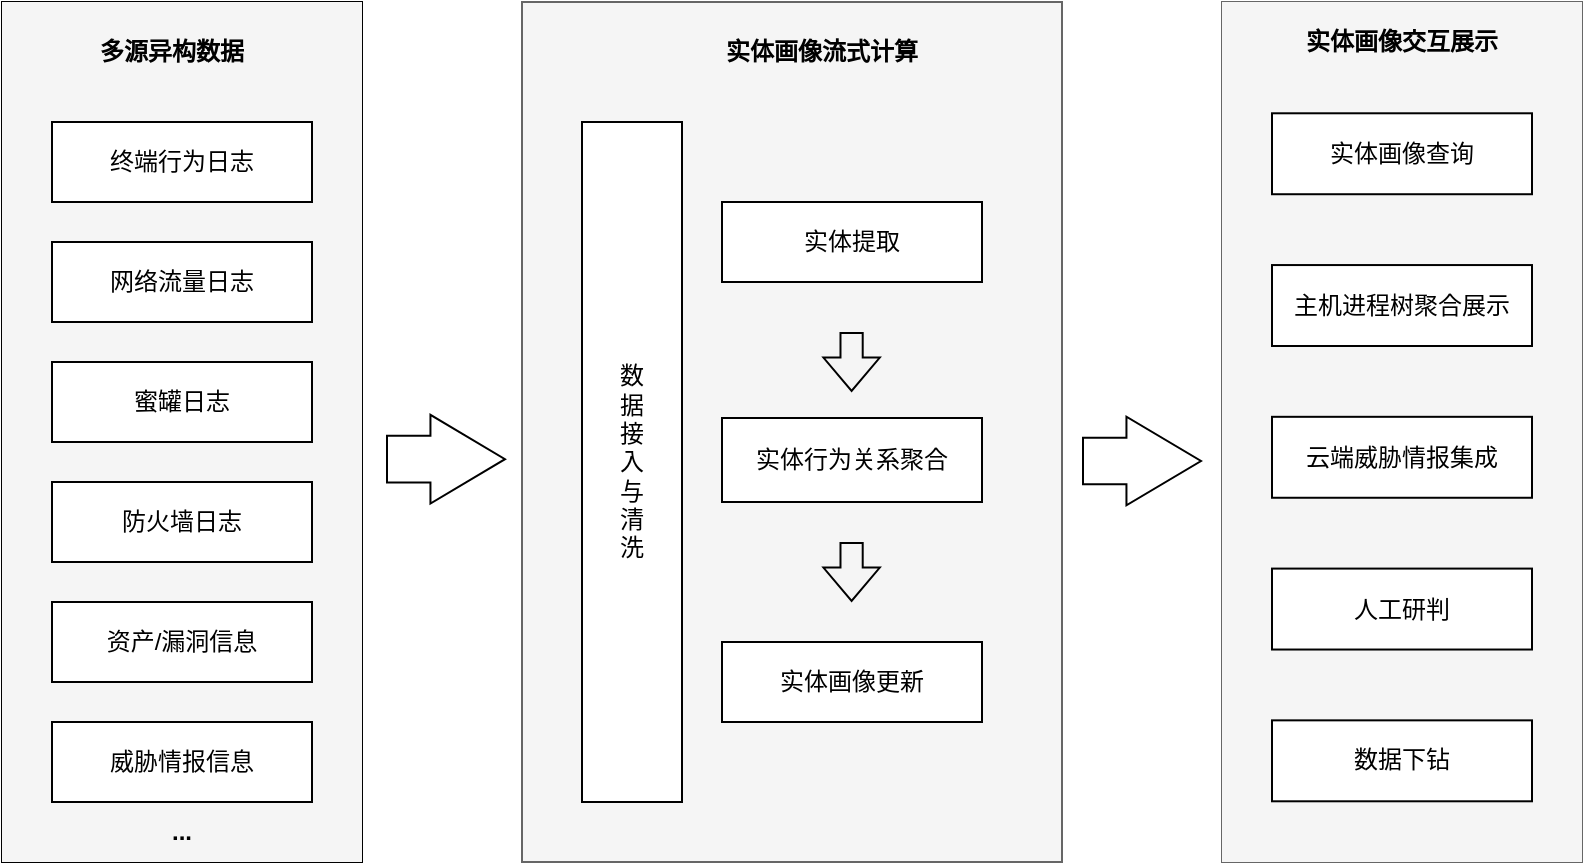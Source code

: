 <mxfile version="20.5.3" type="github">
  <diagram id="C5RBs43oDa-KdzZeNtuy" name="Page-1">
    <mxGraphModel dx="1508" dy="857" grid="1" gridSize="10" guides="1" tooltips="1" connect="1" arrows="1" fold="1" page="1" pageScale="1" pageWidth="827" pageHeight="1169" math="0" shadow="0">
      <root>
        <mxCell id="WIyWlLk6GJQsqaUBKTNV-0" />
        <mxCell id="WIyWlLk6GJQsqaUBKTNV-1" parent="WIyWlLk6GJQsqaUBKTNV-0" />
        <mxCell id="5Sv968yk6lFim3tpwyU2-9" value="" style="rounded=0;whiteSpace=wrap;html=1;fillColor=#f5f5f5;fontColor=#333333;strokeColor=#666666;" vertex="1" parent="WIyWlLk6GJQsqaUBKTNV-1">
          <mxGeometry x="400" y="100" width="270" height="430" as="geometry" />
        </mxCell>
        <mxCell id="5Sv968yk6lFim3tpwyU2-10" value="实体画像流式计算" style="text;html=1;strokeColor=none;fillColor=none;align=center;verticalAlign=middle;whiteSpace=wrap;rounded=0;fontStyle=1" vertex="1" parent="WIyWlLk6GJQsqaUBKTNV-1">
          <mxGeometry x="485" y="110" width="130" height="30" as="geometry" />
        </mxCell>
        <mxCell id="5Sv968yk6lFim3tpwyU2-11" value="数&lt;br&gt;据&lt;br&gt;接&lt;br&gt;入&lt;br&gt;与&lt;br&gt;清&lt;br&gt;洗" style="rounded=0;html=1;whiteSpace=wrap;horizontal=1;gradientColor=none;strokeColor=default;" vertex="1" parent="WIyWlLk6GJQsqaUBKTNV-1">
          <mxGeometry x="430" y="160" width="50" height="340" as="geometry" />
        </mxCell>
        <mxCell id="5Sv968yk6lFim3tpwyU2-19" value="" style="shape=flexArrow;endArrow=classic;html=1;rounded=0;width=23.333;endSize=12.092;" edge="1" parent="WIyWlLk6GJQsqaUBKTNV-1">
          <mxGeometry width="50" height="50" relative="1" as="geometry">
            <mxPoint x="332" y="328.58" as="sourcePoint" />
            <mxPoint x="392" y="328.58" as="targetPoint" />
          </mxGeometry>
        </mxCell>
        <mxCell id="5Sv968yk6lFim3tpwyU2-20" value="实体提取" style="rounded=0;whiteSpace=wrap;html=1;" vertex="1" parent="WIyWlLk6GJQsqaUBKTNV-1">
          <mxGeometry x="500" y="200" width="130" height="40" as="geometry" />
        </mxCell>
        <mxCell id="5Sv968yk6lFim3tpwyU2-21" value="实体行为关系聚合" style="rounded=0;whiteSpace=wrap;html=1;" vertex="1" parent="WIyWlLk6GJQsqaUBKTNV-1">
          <mxGeometry x="500" y="308" width="130" height="42" as="geometry" />
        </mxCell>
        <mxCell id="5Sv968yk6lFim3tpwyU2-22" value="实体画像更新" style="rounded=0;whiteSpace=wrap;html=1;" vertex="1" parent="WIyWlLk6GJQsqaUBKTNV-1">
          <mxGeometry x="500" y="420" width="130" height="40" as="geometry" />
        </mxCell>
        <mxCell id="5Sv968yk6lFim3tpwyU2-30" value="" style="shape=flexArrow;endArrow=classic;html=1;rounded=0;width=23.333;endSize=12.092;" edge="1" parent="WIyWlLk6GJQsqaUBKTNV-1">
          <mxGeometry width="50" height="50" relative="1" as="geometry">
            <mxPoint x="680" y="329.5" as="sourcePoint" />
            <mxPoint x="740" y="329.5" as="targetPoint" />
          </mxGeometry>
        </mxCell>
        <mxCell id="5Sv968yk6lFim3tpwyU2-32" value="" style="shape=flexArrow;endArrow=classic;html=1;rounded=0;width=11.111;endSize=5.247;endWidth=16.08;" edge="1" parent="WIyWlLk6GJQsqaUBKTNV-1">
          <mxGeometry width="50" height="50" relative="1" as="geometry">
            <mxPoint x="564.8" y="265" as="sourcePoint" />
            <mxPoint x="564.8" y="295" as="targetPoint" />
          </mxGeometry>
        </mxCell>
        <mxCell id="5Sv968yk6lFim3tpwyU2-35" value="" style="shape=flexArrow;endArrow=classic;html=1;rounded=0;width=11.111;endSize=5.247;endWidth=16.08;" edge="1" parent="WIyWlLk6GJQsqaUBKTNV-1">
          <mxGeometry width="50" height="50" relative="1" as="geometry">
            <mxPoint x="564.8" y="370" as="sourcePoint" />
            <mxPoint x="564.8" y="400" as="targetPoint" />
          </mxGeometry>
        </mxCell>
        <mxCell id="5Sv968yk6lFim3tpwyU2-45" value="" style="group;strokeColor=#666666;fillColor=#f5f5f5;fontColor=#333333;" vertex="1" connectable="0" parent="WIyWlLk6GJQsqaUBKTNV-1">
          <mxGeometry x="750" y="100" width="180" height="430" as="geometry" />
        </mxCell>
        <mxCell id="5Sv968yk6lFim3tpwyU2-27" value="" style="rounded=0;whiteSpace=wrap;html=1;strokeColor=none;fillColor=#f5f5f5;fontColor=#333333;" vertex="1" parent="5Sv968yk6lFim3tpwyU2-45">
          <mxGeometry width="180" height="430" as="geometry" />
        </mxCell>
        <mxCell id="5Sv968yk6lFim3tpwyU2-28" value="实体画像交互展示" style="text;html=1;strokeColor=none;fillColor=none;align=center;verticalAlign=middle;whiteSpace=wrap;rounded=0;fontStyle=1" vertex="1" parent="5Sv968yk6lFim3tpwyU2-45">
          <mxGeometry x="25" y="5.059" width="130" height="30.353" as="geometry" />
        </mxCell>
        <mxCell id="5Sv968yk6lFim3tpwyU2-36" value="实体画像查询" style="rounded=0;whiteSpace=wrap;html=1;" vertex="1" parent="5Sv968yk6lFim3tpwyU2-45">
          <mxGeometry x="25" y="55.647" width="130" height="40.471" as="geometry" />
        </mxCell>
        <mxCell id="5Sv968yk6lFim3tpwyU2-37" value="主机进程树聚合展示" style="rounded=0;whiteSpace=wrap;html=1;" vertex="1" parent="5Sv968yk6lFim3tpwyU2-45">
          <mxGeometry x="25" y="131.529" width="130" height="40.471" as="geometry" />
        </mxCell>
        <mxCell id="5Sv968yk6lFim3tpwyU2-38" value="云端威胁情报集成" style="rounded=0;whiteSpace=wrap;html=1;" vertex="1" parent="5Sv968yk6lFim3tpwyU2-45">
          <mxGeometry x="25" y="207.412" width="130" height="40.471" as="geometry" />
        </mxCell>
        <mxCell id="5Sv968yk6lFim3tpwyU2-39" value="人工研判" style="rounded=0;whiteSpace=wrap;html=1;" vertex="1" parent="5Sv968yk6lFim3tpwyU2-45">
          <mxGeometry x="25" y="283.294" width="130" height="40.471" as="geometry" />
        </mxCell>
        <mxCell id="5Sv968yk6lFim3tpwyU2-40" value="数据下钻" style="rounded=0;whiteSpace=wrap;html=1;" vertex="1" parent="5Sv968yk6lFim3tpwyU2-45">
          <mxGeometry x="25" y="359.176" width="130" height="40.471" as="geometry" />
        </mxCell>
        <mxCell id="5Sv968yk6lFim3tpwyU2-46" value="" style="group;strokeColor=default;" vertex="1" connectable="0" parent="WIyWlLk6GJQsqaUBKTNV-1">
          <mxGeometry x="140" y="100" width="180" height="430" as="geometry" />
        </mxCell>
        <mxCell id="5Sv968yk6lFim3tpwyU2-0" value="" style="rounded=0;whiteSpace=wrap;html=1;strokeColor=none;fillColor=#f5f5f5;fontColor=#333333;" vertex="1" parent="5Sv968yk6lFim3tpwyU2-46">
          <mxGeometry width="180" height="430" as="geometry" />
        </mxCell>
        <mxCell id="5Sv968yk6lFim3tpwyU2-1" value="多源异构数据" style="text;html=1;strokeColor=none;fillColor=none;align=center;verticalAlign=middle;whiteSpace=wrap;rounded=0;fontStyle=1" vertex="1" parent="5Sv968yk6lFim3tpwyU2-46">
          <mxGeometry x="20" y="10" width="130" height="30" as="geometry" />
        </mxCell>
        <mxCell id="5Sv968yk6lFim3tpwyU2-2" value="终端行为日志" style="rounded=0;whiteSpace=wrap;html=1;" vertex="1" parent="5Sv968yk6lFim3tpwyU2-46">
          <mxGeometry x="25" y="60" width="130" height="40" as="geometry" />
        </mxCell>
        <mxCell id="5Sv968yk6lFim3tpwyU2-3" value="网络流量日志" style="rounded=0;whiteSpace=wrap;html=1;" vertex="1" parent="5Sv968yk6lFim3tpwyU2-46">
          <mxGeometry x="25" y="120" width="130" height="40" as="geometry" />
        </mxCell>
        <mxCell id="5Sv968yk6lFim3tpwyU2-4" value="资产/漏洞信息" style="rounded=0;whiteSpace=wrap;html=1;" vertex="1" parent="5Sv968yk6lFim3tpwyU2-46">
          <mxGeometry x="25" y="300" width="130" height="40" as="geometry" />
        </mxCell>
        <mxCell id="5Sv968yk6lFim3tpwyU2-5" value="蜜罐日志" style="rounded=0;whiteSpace=wrap;html=1;" vertex="1" parent="5Sv968yk6lFim3tpwyU2-46">
          <mxGeometry x="25" y="180" width="130" height="40" as="geometry" />
        </mxCell>
        <mxCell id="5Sv968yk6lFim3tpwyU2-6" value="防火墙日志" style="rounded=0;whiteSpace=wrap;html=1;" vertex="1" parent="5Sv968yk6lFim3tpwyU2-46">
          <mxGeometry x="25" y="240" width="130" height="40" as="geometry" />
        </mxCell>
        <mxCell id="5Sv968yk6lFim3tpwyU2-7" value="威胁情报信息" style="rounded=0;whiteSpace=wrap;html=1;" vertex="1" parent="5Sv968yk6lFim3tpwyU2-46">
          <mxGeometry x="25" y="360" width="130" height="40" as="geometry" />
        </mxCell>
        <mxCell id="5Sv968yk6lFim3tpwyU2-8" value="&lt;b&gt;...&lt;/b&gt;" style="text;html=1;strokeColor=none;fillColor=none;align=center;verticalAlign=middle;whiteSpace=wrap;rounded=0;" vertex="1" parent="5Sv968yk6lFim3tpwyU2-46">
          <mxGeometry x="60" y="400" width="60" height="30" as="geometry" />
        </mxCell>
      </root>
    </mxGraphModel>
  </diagram>
</mxfile>
